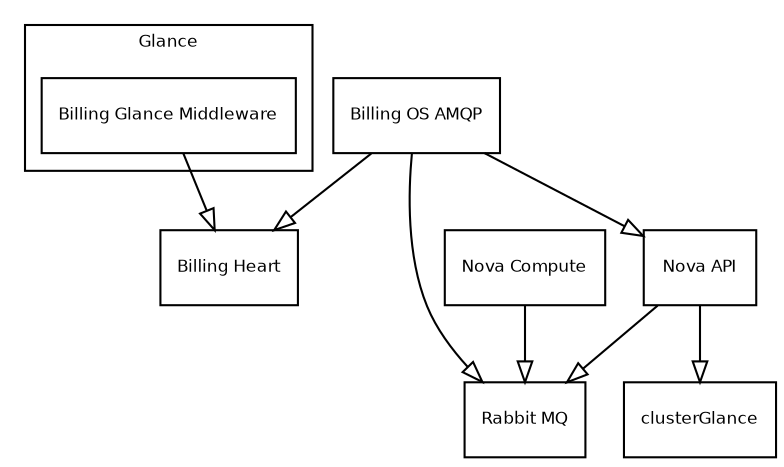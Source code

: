 digraph G {
        fontname = "Bitstream Vera Sans"
        fontsize = 8

        node [
                fontname = "Bitstream Vera Sans"
                fontsize = 8
                shape = "record"
        ]

        edge [
                fontname = "Bitstream Vera Sans"
                fontsize = 8
        ]


        subgraph clusterGlance {
                label = "Glance"
                BillingGlance [
                        label = "{Billing Glance Middleware}"
                ]
        }

        RabbitMQ [
                label = "{Rabbit MQ}"
        ]

        BillingHeart [
                label = "{Billing Heart}"
        ]

        BillingOsAmqp [
                label = "{Billing OS AMQP}"
        ]

        NovaApi [
                label = "{Nova API}"
        ]

        NovaCompute [
                label = "{Nova Compute}"
        ]

        edge [
                arrowhead = "empty"
        ]

        BillingOsAmqp -> RabbitMQ
        BillingOsAmqp -> NovaApi
        NovaApi -> RabbitMQ
        NovaCompute -> RabbitMQ

        NovaApi -> clusterGlance

        BillingOsAmqp -> BillingHeart
        BillingGlance -> BillingHeart
        
        edge [
                arrowhead = "none"
        ]
}
